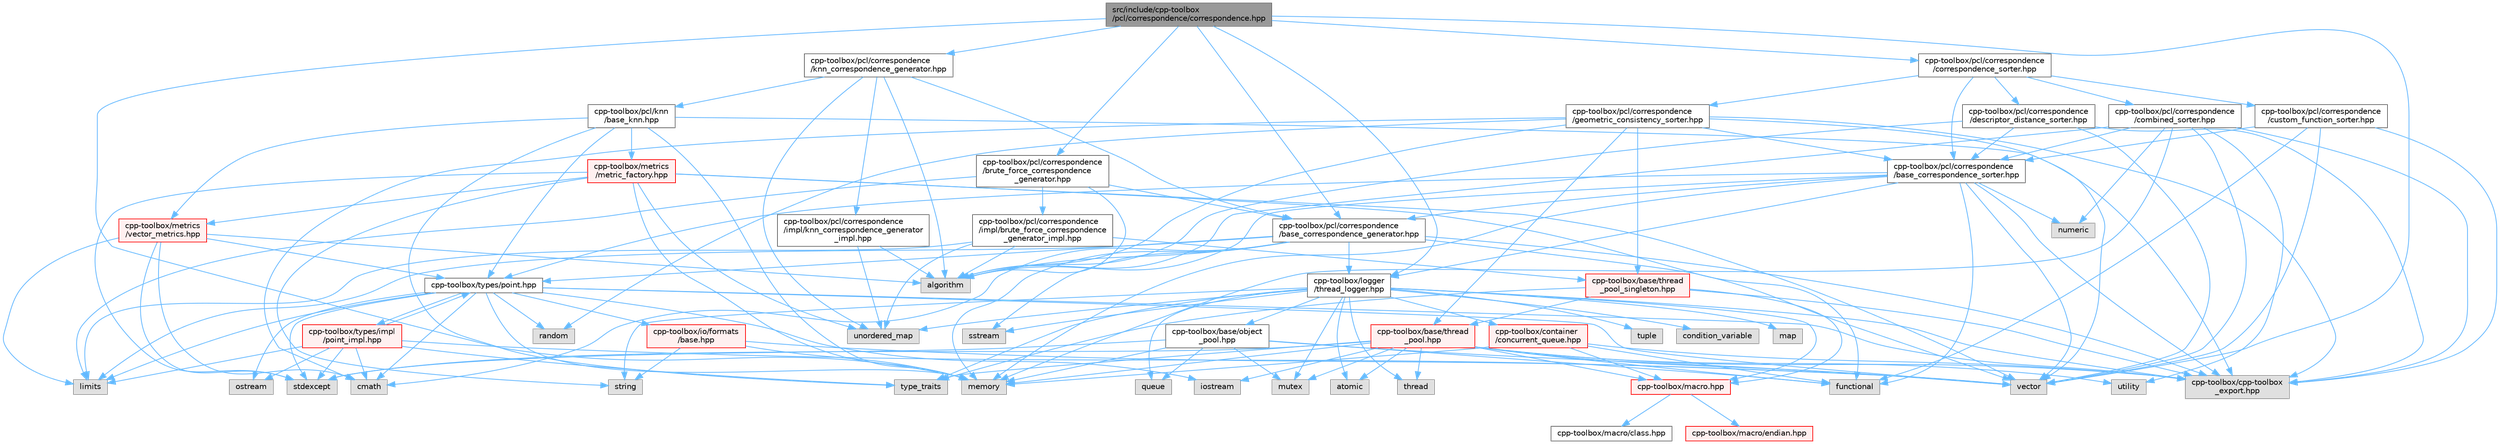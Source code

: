 digraph "src/include/cpp-toolbox/pcl/correspondence/correspondence.hpp"
{
 // LATEX_PDF_SIZE
  bgcolor="transparent";
  edge [fontname=Helvetica,fontsize=10,labelfontname=Helvetica,labelfontsize=10];
  node [fontname=Helvetica,fontsize=10,shape=box,height=0.2,width=0.4];
  Node1 [id="Node000001",label="src/include/cpp-toolbox\l/pcl/correspondence/correspondence.hpp",height=0.2,width=0.4,color="gray40", fillcolor="grey60", style="filled", fontcolor="black",tooltip="对应点生成算法统一导出文件 / Unified export file for correspondence generation algorithms"];
  Node1 -> Node2 [id="edge1_Node000001_Node000002",color="steelblue1",style="solid",tooltip=" "];
  Node2 [id="Node000002",label="cpp-toolbox/pcl/correspondence\l/base_correspondence_generator.hpp",height=0.2,width=0.4,color="grey40", fillcolor="white", style="filled",URL="$base__correspondence__generator_8hpp.html",tooltip=" "];
  Node2 -> Node3 [id="edge2_Node000002_Node000003",color="steelblue1",style="solid",tooltip=" "];
  Node3 [id="Node000003",label="memory",height=0.2,width=0.4,color="grey60", fillcolor="#E0E0E0", style="filled",tooltip=" "];
  Node2 -> Node4 [id="edge3_Node000002_Node000004",color="steelblue1",style="solid",tooltip=" "];
  Node4 [id="Node000004",label="vector",height=0.2,width=0.4,color="grey60", fillcolor="#E0E0E0", style="filled",tooltip=" "];
  Node2 -> Node5 [id="edge4_Node000002_Node000005",color="steelblue1",style="solid",tooltip=" "];
  Node5 [id="Node000005",label="sstream",height=0.2,width=0.4,color="grey60", fillcolor="#E0E0E0", style="filled",tooltip=" "];
  Node2 -> Node6 [id="edge5_Node000002_Node000006",color="steelblue1",style="solid",tooltip=" "];
  Node6 [id="Node000006",label="algorithm",height=0.2,width=0.4,color="grey60", fillcolor="#E0E0E0", style="filled",tooltip=" "];
  Node2 -> Node7 [id="edge6_Node000002_Node000007",color="steelblue1",style="solid",tooltip=" "];
  Node7 [id="Node000007",label="limits",height=0.2,width=0.4,color="grey60", fillcolor="#E0E0E0", style="filled",tooltip=" "];
  Node2 -> Node8 [id="edge7_Node000002_Node000008",color="steelblue1",style="solid",tooltip=" "];
  Node8 [id="Node000008",label="cmath",height=0.2,width=0.4,color="grey60", fillcolor="#E0E0E0", style="filled",tooltip=" "];
  Node2 -> Node9 [id="edge8_Node000002_Node000009",color="steelblue1",style="solid",tooltip=" "];
  Node9 [id="Node000009",label="cpp-toolbox/types/point.hpp",height=0.2,width=0.4,color="grey40", fillcolor="white", style="filled",URL="$point_8hpp.html",tooltip=" "];
  Node9 -> Node8 [id="edge9_Node000009_Node000008",color="steelblue1",style="solid",tooltip=" "];
  Node9 -> Node10 [id="edge10_Node000009_Node000010",color="steelblue1",style="solid",tooltip=" "];
  Node10 [id="Node000010",label="iostream",height=0.2,width=0.4,color="grey60", fillcolor="#E0E0E0", style="filled",tooltip=" "];
  Node9 -> Node7 [id="edge11_Node000009_Node000007",color="steelblue1",style="solid",tooltip=" "];
  Node9 -> Node3 [id="edge12_Node000009_Node000003",color="steelblue1",style="solid",tooltip=" "];
  Node9 -> Node11 [id="edge13_Node000009_Node000011",color="steelblue1",style="solid",tooltip=" "];
  Node11 [id="Node000011",label="ostream",height=0.2,width=0.4,color="grey60", fillcolor="#E0E0E0", style="filled",tooltip=" "];
  Node9 -> Node12 [id="edge14_Node000009_Node000012",color="steelblue1",style="solid",tooltip=" "];
  Node12 [id="Node000012",label="random",height=0.2,width=0.4,color="grey60", fillcolor="#E0E0E0", style="filled",tooltip=" "];
  Node9 -> Node13 [id="edge15_Node000009_Node000013",color="steelblue1",style="solid",tooltip=" "];
  Node13 [id="Node000013",label="stdexcept",height=0.2,width=0.4,color="grey60", fillcolor="#E0E0E0", style="filled",tooltip=" "];
  Node9 -> Node4 [id="edge16_Node000009_Node000004",color="steelblue1",style="solid",tooltip=" "];
  Node9 -> Node14 [id="edge17_Node000009_Node000014",color="steelblue1",style="solid",tooltip=" "];
  Node14 [id="Node000014",label="cpp-toolbox/cpp-toolbox\l_export.hpp",height=0.2,width=0.4,color="grey60", fillcolor="#E0E0E0", style="filled",tooltip=" "];
  Node9 -> Node15 [id="edge18_Node000009_Node000015",color="steelblue1",style="solid",tooltip=" "];
  Node15 [id="Node000015",label="cpp-toolbox/io/formats\l/base.hpp",height=0.2,width=0.4,color="red", fillcolor="#FFF0F0", style="filled",URL="$io_2formats_2base_8hpp.html",tooltip=" "];
  Node15 -> Node3 [id="edge19_Node000015_Node000003",color="steelblue1",style="solid",tooltip=" "];
  Node15 -> Node16 [id="edge20_Node000015_Node000016",color="steelblue1",style="solid",tooltip=" "];
  Node16 [id="Node000016",label="string",height=0.2,width=0.4,color="grey60", fillcolor="#E0E0E0", style="filled",tooltip=" "];
  Node15 -> Node4 [id="edge21_Node000015_Node000004",color="steelblue1",style="solid",tooltip=" "];
  Node9 -> Node25 [id="edge22_Node000009_Node000025",color="steelblue1",style="solid",tooltip=" "];
  Node25 [id="Node000025",label="cpp-toolbox/types/impl\l/point_impl.hpp",height=0.2,width=0.4,color="red", fillcolor="#FFF0F0", style="filled",URL="$point__impl_8hpp.html",tooltip=" "];
  Node25 -> Node8 [id="edge23_Node000025_Node000008",color="steelblue1",style="solid",tooltip=" "];
  Node25 -> Node7 [id="edge24_Node000025_Node000007",color="steelblue1",style="solid",tooltip=" "];
  Node25 -> Node11 [id="edge25_Node000025_Node000011",color="steelblue1",style="solid",tooltip=" "];
  Node25 -> Node13 [id="edge26_Node000025_Node000013",color="steelblue1",style="solid",tooltip=" "];
  Node25 -> Node27 [id="edge27_Node000025_Node000027",color="steelblue1",style="solid",tooltip=" "];
  Node27 [id="Node000027",label="type_traits",height=0.2,width=0.4,color="grey60", fillcolor="#E0E0E0", style="filled",tooltip=" "];
  Node25 -> Node4 [id="edge28_Node000025_Node000004",color="steelblue1",style="solid",tooltip=" "];
  Node25 -> Node9 [id="edge29_Node000025_Node000009",color="steelblue1",style="solid",tooltip=" "];
  Node2 -> Node14 [id="edge30_Node000002_Node000014",color="steelblue1",style="solid",tooltip=" "];
  Node2 -> Node28 [id="edge31_Node000002_Node000028",color="steelblue1",style="solid",tooltip=" "];
  Node28 [id="Node000028",label="cpp-toolbox/logger\l/thread_logger.hpp",height=0.2,width=0.4,color="grey40", fillcolor="white", style="filled",URL="$thread__logger_8hpp.html",tooltip=" "];
  Node28 -> Node29 [id="edge32_Node000028_Node000029",color="steelblue1",style="solid",tooltip=" "];
  Node29 [id="Node000029",label="atomic",height=0.2,width=0.4,color="grey60", fillcolor="#E0E0E0", style="filled",tooltip=" "];
  Node28 -> Node30 [id="edge33_Node000028_Node000030",color="steelblue1",style="solid",tooltip=" "];
  Node30 [id="Node000030",label="condition_variable",height=0.2,width=0.4,color="grey60", fillcolor="#E0E0E0", style="filled",tooltip=" "];
  Node28 -> Node31 [id="edge34_Node000028_Node000031",color="steelblue1",style="solid",tooltip=" "];
  Node31 [id="Node000031",label="map",height=0.2,width=0.4,color="grey60", fillcolor="#E0E0E0", style="filled",tooltip=" "];
  Node28 -> Node32 [id="edge35_Node000028_Node000032",color="steelblue1",style="solid",tooltip=" "];
  Node32 [id="Node000032",label="mutex",height=0.2,width=0.4,color="grey60", fillcolor="#E0E0E0", style="filled",tooltip=" "];
  Node28 -> Node33 [id="edge36_Node000028_Node000033",color="steelblue1",style="solid",tooltip=" "];
  Node33 [id="Node000033",label="queue",height=0.2,width=0.4,color="grey60", fillcolor="#E0E0E0", style="filled",tooltip=" "];
  Node28 -> Node5 [id="edge37_Node000028_Node000005",color="steelblue1",style="solid",tooltip=" "];
  Node28 -> Node16 [id="edge38_Node000028_Node000016",color="steelblue1",style="solid",tooltip=" "];
  Node28 -> Node34 [id="edge39_Node000028_Node000034",color="steelblue1",style="solid",tooltip=" "];
  Node34 [id="Node000034",label="thread",height=0.2,width=0.4,color="grey60", fillcolor="#E0E0E0", style="filled",tooltip=" "];
  Node28 -> Node35 [id="edge40_Node000028_Node000035",color="steelblue1",style="solid",tooltip=" "];
  Node35 [id="Node000035",label="tuple",height=0.2,width=0.4,color="grey60", fillcolor="#E0E0E0", style="filled",tooltip=" "];
  Node28 -> Node27 [id="edge41_Node000028_Node000027",color="steelblue1",style="solid",tooltip=" "];
  Node28 -> Node36 [id="edge42_Node000028_Node000036",color="steelblue1",style="solid",tooltip=" "];
  Node36 [id="Node000036",label="unordered_map",height=0.2,width=0.4,color="grey60", fillcolor="#E0E0E0", style="filled",tooltip=" "];
  Node28 -> Node14 [id="edge43_Node000028_Node000014",color="steelblue1",style="solid",tooltip=" "];
  Node28 -> Node20 [id="edge44_Node000028_Node000020",color="steelblue1",style="solid",tooltip=" "];
  Node20 [id="Node000020",label="cpp-toolbox/macro.hpp",height=0.2,width=0.4,color="red", fillcolor="#FFF0F0", style="filled",URL="$macro_8hpp.html",tooltip="通用的编译器、平台、架构检测和实用宏定义 / Common macros for compiler, platform, architecture detection and utility macro..."];
  Node20 -> Node21 [id="edge45_Node000020_Node000021",color="steelblue1",style="solid",tooltip=" "];
  Node21 [id="Node000021",label="cpp-toolbox/macro/class.hpp",height=0.2,width=0.4,color="grey40", fillcolor="white", style="filled",URL="$class_8hpp.html",tooltip=" "];
  Node20 -> Node22 [id="edge46_Node000020_Node000022",color="steelblue1",style="solid",tooltip=" "];
  Node22 [id="Node000022",label="cpp-toolbox/macro/endian.hpp",height=0.2,width=0.4,color="red", fillcolor="#FFF0F0", style="filled",URL="$endian_8hpp.html",tooltip=" "];
  Node28 -> Node37 [id="edge47_Node000028_Node000037",color="steelblue1",style="solid",tooltip=" "];
  Node37 [id="Node000037",label="cpp-toolbox/container\l/concurrent_queue.hpp",height=0.2,width=0.4,color="red", fillcolor="#FFF0F0", style="filled",URL="$concurrent__queue_8hpp.html",tooltip=" "];
  Node37 -> Node19 [id="edge48_Node000037_Node000019",color="steelblue1",style="solid",tooltip=" "];
  Node19 [id="Node000019",label="functional",height=0.2,width=0.4,color="grey60", fillcolor="#E0E0E0", style="filled",tooltip=" "];
  Node37 -> Node3 [id="edge49_Node000037_Node000003",color="steelblue1",style="solid",tooltip=" "];
  Node37 -> Node14 [id="edge50_Node000037_Node000014",color="steelblue1",style="solid",tooltip=" "];
  Node37 -> Node20 [id="edge51_Node000037_Node000020",color="steelblue1",style="solid",tooltip=" "];
  Node28 -> Node42 [id="edge52_Node000028_Node000042",color="steelblue1",style="solid",tooltip=" "];
  Node42 [id="Node000042",label="cpp-toolbox/base/object\l_pool.hpp",height=0.2,width=0.4,color="grey40", fillcolor="white", style="filled",URL="$object__pool_8hpp.html",tooltip=" "];
  Node42 -> Node19 [id="edge53_Node000042_Node000019",color="steelblue1",style="solid",tooltip=" "];
  Node42 -> Node3 [id="edge54_Node000042_Node000003",color="steelblue1",style="solid",tooltip=" "];
  Node42 -> Node32 [id="edge55_Node000042_Node000032",color="steelblue1",style="solid",tooltip=" "];
  Node42 -> Node33 [id="edge56_Node000042_Node000033",color="steelblue1",style="solid",tooltip=" "];
  Node42 -> Node13 [id="edge57_Node000042_Node000013",color="steelblue1",style="solid",tooltip=" "];
  Node42 -> Node4 [id="edge58_Node000042_Node000004",color="steelblue1",style="solid",tooltip=" "];
  Node1 -> Node43 [id="edge59_Node000001_Node000043",color="steelblue1",style="solid",tooltip=" "];
  Node43 [id="Node000043",label="cpp-toolbox/pcl/correspondence\l/knn_correspondence_generator.hpp",height=0.2,width=0.4,color="grey40", fillcolor="white", style="filled",URL="$knn__correspondence__generator_8hpp.html",tooltip=" "];
  Node43 -> Node2 [id="edge60_Node000043_Node000002",color="steelblue1",style="solid",tooltip=" "];
  Node43 -> Node44 [id="edge61_Node000043_Node000044",color="steelblue1",style="solid",tooltip=" "];
  Node44 [id="Node000044",label="cpp-toolbox/pcl/knn\l/base_knn.hpp",height=0.2,width=0.4,color="grey40", fillcolor="white", style="filled",URL="$base__knn_8hpp.html",tooltip=" "];
  Node44 -> Node3 [id="edge62_Node000044_Node000003",color="steelblue1",style="solid",tooltip=" "];
  Node44 -> Node27 [id="edge63_Node000044_Node000027",color="steelblue1",style="solid",tooltip=" "];
  Node44 -> Node14 [id="edge64_Node000044_Node000014",color="steelblue1",style="solid",tooltip=" "];
  Node44 -> Node9 [id="edge65_Node000044_Node000009",color="steelblue1",style="solid",tooltip=" "];
  Node44 -> Node45 [id="edge66_Node000044_Node000045",color="steelblue1",style="solid",tooltip=" "];
  Node45 [id="Node000045",label="cpp-toolbox/metrics\l/vector_metrics.hpp",height=0.2,width=0.4,color="red", fillcolor="#FFF0F0", style="filled",URL="$vector__metrics_8hpp.html",tooltip=" "];
  Node45 -> Node6 [id="edge67_Node000045_Node000006",color="steelblue1",style="solid",tooltip=" "];
  Node45 -> Node8 [id="edge68_Node000045_Node000008",color="steelblue1",style="solid",tooltip=" "];
  Node45 -> Node7 [id="edge69_Node000045_Node000007",color="steelblue1",style="solid",tooltip=" "];
  Node45 -> Node13 [id="edge70_Node000045_Node000013",color="steelblue1",style="solid",tooltip=" "];
  Node45 -> Node9 [id="edge71_Node000045_Node000009",color="steelblue1",style="solid",tooltip=" "];
  Node44 -> Node49 [id="edge72_Node000044_Node000049",color="steelblue1",style="solid",tooltip=" "];
  Node49 [id="Node000049",label="cpp-toolbox/metrics\l/metric_factory.hpp",height=0.2,width=0.4,color="red", fillcolor="#FFF0F0", style="filled",URL="$metric__factory_8hpp.html",tooltip=" "];
  Node49 -> Node3 [id="edge73_Node000049_Node000003",color="steelblue1",style="solid",tooltip=" "];
  Node49 -> Node16 [id="edge74_Node000049_Node000016",color="steelblue1",style="solid",tooltip=" "];
  Node49 -> Node36 [id="edge75_Node000049_Node000036",color="steelblue1",style="solid",tooltip=" "];
  Node49 -> Node19 [id="edge76_Node000049_Node000019",color="steelblue1",style="solid",tooltip=" "];
  Node49 -> Node13 [id="edge77_Node000049_Node000013",color="steelblue1",style="solid",tooltip=" "];
  Node49 -> Node4 [id="edge78_Node000049_Node000004",color="steelblue1",style="solid",tooltip=" "];
  Node49 -> Node45 [id="edge79_Node000049_Node000045",color="steelblue1",style="solid",tooltip=" "];
  Node43 -> Node36 [id="edge80_Node000043_Node000036",color="steelblue1",style="solid",tooltip=" "];
  Node43 -> Node6 [id="edge81_Node000043_Node000006",color="steelblue1",style="solid",tooltip=" "];
  Node43 -> Node55 [id="edge82_Node000043_Node000055",color="steelblue1",style="solid",tooltip=" "];
  Node55 [id="Node000055",label="cpp-toolbox/pcl/correspondence\l/impl/knn_correspondence_generator\l_impl.hpp",height=0.2,width=0.4,color="grey40", fillcolor="white", style="filled",URL="$knn__correspondence__generator__impl_8hpp.html",tooltip=" "];
  Node55 -> Node6 [id="edge83_Node000055_Node000006",color="steelblue1",style="solid",tooltip=" "];
  Node55 -> Node36 [id="edge84_Node000055_Node000036",color="steelblue1",style="solid",tooltip=" "];
  Node1 -> Node56 [id="edge85_Node000001_Node000056",color="steelblue1",style="solid",tooltip=" "];
  Node56 [id="Node000056",label="cpp-toolbox/pcl/correspondence\l/brute_force_correspondence\l_generator.hpp",height=0.2,width=0.4,color="grey40", fillcolor="white", style="filled",URL="$brute__force__correspondence__generator_8hpp.html",tooltip=" "];
  Node56 -> Node2 [id="edge86_Node000056_Node000002",color="steelblue1",style="solid",tooltip=" "];
  Node56 -> Node6 [id="edge87_Node000056_Node000006",color="steelblue1",style="solid",tooltip=" "];
  Node56 -> Node7 [id="edge88_Node000056_Node000007",color="steelblue1",style="solid",tooltip=" "];
  Node56 -> Node57 [id="edge89_Node000056_Node000057",color="steelblue1",style="solid",tooltip=" "];
  Node57 [id="Node000057",label="cpp-toolbox/pcl/correspondence\l/impl/brute_force_correspondence\l_generator_impl.hpp",height=0.2,width=0.4,color="grey40", fillcolor="white", style="filled",URL="$brute__force__correspondence__generator__impl_8hpp.html",tooltip=" "];
  Node57 -> Node6 [id="edge90_Node000057_Node000006",color="steelblue1",style="solid",tooltip=" "];
  Node57 -> Node7 [id="edge91_Node000057_Node000007",color="steelblue1",style="solid",tooltip=" "];
  Node57 -> Node36 [id="edge92_Node000057_Node000036",color="steelblue1",style="solid",tooltip=" "];
  Node57 -> Node58 [id="edge93_Node000057_Node000058",color="steelblue1",style="solid",tooltip=" "];
  Node58 [id="Node000058",label="cpp-toolbox/base/thread\l_pool_singleton.hpp",height=0.2,width=0.4,color="red", fillcolor="#FFF0F0", style="filled",URL="$thread__pool__singleton_8hpp.html",tooltip=" "];
  Node58 -> Node27 [id="edge94_Node000058_Node000027",color="steelblue1",style="solid",tooltip=" "];
  Node58 -> Node14 [id="edge95_Node000058_Node000014",color="steelblue1",style="solid",tooltip=" "];
  Node58 -> Node20 [id="edge96_Node000058_Node000020",color="steelblue1",style="solid",tooltip=" "];
  Node58 -> Node60 [id="edge97_Node000058_Node000060",color="steelblue1",style="solid",tooltip=" "];
  Node60 [id="Node000060",label="cpp-toolbox/base/thread\l_pool.hpp",height=0.2,width=0.4,color="red", fillcolor="#FFF0F0", style="filled",URL="$thread__pool_8hpp.html",tooltip=" "];
  Node60 -> Node29 [id="edge98_Node000060_Node000029",color="steelblue1",style="solid",tooltip=" "];
  Node60 -> Node19 [id="edge99_Node000060_Node000019",color="steelblue1",style="solid",tooltip=" "];
  Node60 -> Node10 [id="edge100_Node000060_Node000010",color="steelblue1",style="solid",tooltip=" "];
  Node60 -> Node3 [id="edge101_Node000060_Node000003",color="steelblue1",style="solid",tooltip=" "];
  Node60 -> Node32 [id="edge102_Node000060_Node000032",color="steelblue1",style="solid",tooltip=" "];
  Node60 -> Node13 [id="edge103_Node000060_Node000013",color="steelblue1",style="solid",tooltip=" "];
  Node60 -> Node34 [id="edge104_Node000060_Node000034",color="steelblue1",style="solid",tooltip=" "];
  Node60 -> Node27 [id="edge105_Node000060_Node000027",color="steelblue1",style="solid",tooltip=" "];
  Node60 -> Node62 [id="edge106_Node000060_Node000062",color="steelblue1",style="solid",tooltip=" "];
  Node62 [id="Node000062",label="utility",height=0.2,width=0.4,color="grey60", fillcolor="#E0E0E0", style="filled",tooltip=" "];
  Node60 -> Node4 [id="edge107_Node000060_Node000004",color="steelblue1",style="solid",tooltip=" "];
  Node60 -> Node14 [id="edge108_Node000060_Node000014",color="steelblue1",style="solid",tooltip=" "];
  Node60 -> Node20 [id="edge109_Node000060_Node000020",color="steelblue1",style="solid",tooltip=" "];
  Node1 -> Node63 [id="edge110_Node000001_Node000063",color="steelblue1",style="solid",tooltip=" "];
  Node63 [id="Node000063",label="cpp-toolbox/pcl/correspondence\l/correspondence_sorter.hpp",height=0.2,width=0.4,color="grey40", fillcolor="white", style="filled",URL="$correspondence__sorter_8hpp.html",tooltip="对应关系排序器模块的汇总头文件 / Aggregate header for correspondence sorter module"];
  Node63 -> Node64 [id="edge111_Node000063_Node000064",color="steelblue1",style="solid",tooltip=" "];
  Node64 [id="Node000064",label="cpp-toolbox/pcl/correspondence\l/base_correspondence_sorter.hpp",height=0.2,width=0.4,color="grey40", fillcolor="white", style="filled",URL="$base__correspondence__sorter_8hpp.html",tooltip=" "];
  Node64 -> Node6 [id="edge112_Node000064_Node000006",color="steelblue1",style="solid",tooltip=" "];
  Node64 -> Node19 [id="edge113_Node000064_Node000019",color="steelblue1",style="solid",tooltip=" "];
  Node64 -> Node3 [id="edge114_Node000064_Node000003",color="steelblue1",style="solid",tooltip=" "];
  Node64 -> Node52 [id="edge115_Node000064_Node000052",color="steelblue1",style="solid",tooltip=" "];
  Node52 [id="Node000052",label="numeric",height=0.2,width=0.4,color="grey60", fillcolor="#E0E0E0", style="filled",tooltip=" "];
  Node64 -> Node4 [id="edge116_Node000064_Node000004",color="steelblue1",style="solid",tooltip=" "];
  Node64 -> Node14 [id="edge117_Node000064_Node000014",color="steelblue1",style="solid",tooltip=" "];
  Node64 -> Node28 [id="edge118_Node000064_Node000028",color="steelblue1",style="solid",tooltip=" "];
  Node64 -> Node2 [id="edge119_Node000064_Node000002",color="steelblue1",style="solid",tooltip=" "];
  Node64 -> Node9 [id="edge120_Node000064_Node000009",color="steelblue1",style="solid",tooltip=" "];
  Node63 -> Node65 [id="edge121_Node000063_Node000065",color="steelblue1",style="solid",tooltip=" "];
  Node65 [id="Node000065",label="cpp-toolbox/pcl/correspondence\l/combined_sorter.hpp",height=0.2,width=0.4,color="grey40", fillcolor="white", style="filled",URL="$combined__sorter_8hpp.html",tooltip=" "];
  Node65 -> Node6 [id="edge122_Node000065_Node000006",color="steelblue1",style="solid",tooltip=" "];
  Node65 -> Node3 [id="edge123_Node000065_Node000003",color="steelblue1",style="solid",tooltip=" "];
  Node65 -> Node52 [id="edge124_Node000065_Node000052",color="steelblue1",style="solid",tooltip=" "];
  Node65 -> Node62 [id="edge125_Node000065_Node000062",color="steelblue1",style="solid",tooltip=" "];
  Node65 -> Node4 [id="edge126_Node000065_Node000004",color="steelblue1",style="solid",tooltip=" "];
  Node65 -> Node14 [id="edge127_Node000065_Node000014",color="steelblue1",style="solid",tooltip=" "];
  Node65 -> Node64 [id="edge128_Node000065_Node000064",color="steelblue1",style="solid",tooltip=" "];
  Node63 -> Node66 [id="edge129_Node000063_Node000066",color="steelblue1",style="solid",tooltip=" "];
  Node66 [id="Node000066",label="cpp-toolbox/pcl/correspondence\l/custom_function_sorter.hpp",height=0.2,width=0.4,color="grey40", fillcolor="white", style="filled",URL="$custom__function__sorter_8hpp.html",tooltip=" "];
  Node66 -> Node19 [id="edge130_Node000066_Node000019",color="steelblue1",style="solid",tooltip=" "];
  Node66 -> Node4 [id="edge131_Node000066_Node000004",color="steelblue1",style="solid",tooltip=" "];
  Node66 -> Node14 [id="edge132_Node000066_Node000014",color="steelblue1",style="solid",tooltip=" "];
  Node66 -> Node64 [id="edge133_Node000066_Node000064",color="steelblue1",style="solid",tooltip=" "];
  Node63 -> Node67 [id="edge134_Node000063_Node000067",color="steelblue1",style="solid",tooltip=" "];
  Node67 [id="Node000067",label="cpp-toolbox/pcl/correspondence\l/descriptor_distance_sorter.hpp",height=0.2,width=0.4,color="grey40", fillcolor="white", style="filled",URL="$descriptor__distance__sorter_8hpp.html",tooltip=" "];
  Node67 -> Node6 [id="edge135_Node000067_Node000006",color="steelblue1",style="solid",tooltip=" "];
  Node67 -> Node4 [id="edge136_Node000067_Node000004",color="steelblue1",style="solid",tooltip=" "];
  Node67 -> Node14 [id="edge137_Node000067_Node000014",color="steelblue1",style="solid",tooltip=" "];
  Node67 -> Node64 [id="edge138_Node000067_Node000064",color="steelblue1",style="solid",tooltip=" "];
  Node63 -> Node68 [id="edge139_Node000063_Node000068",color="steelblue1",style="solid",tooltip=" "];
  Node68 [id="Node000068",label="cpp-toolbox/pcl/correspondence\l/geometric_consistency_sorter.hpp",height=0.2,width=0.4,color="grey40", fillcolor="white", style="filled",URL="$geometric__consistency__sorter_8hpp.html",tooltip=" "];
  Node68 -> Node6 [id="edge140_Node000068_Node000006",color="steelblue1",style="solid",tooltip=" "];
  Node68 -> Node8 [id="edge141_Node000068_Node000008",color="steelblue1",style="solid",tooltip=" "];
  Node68 -> Node12 [id="edge142_Node000068_Node000012",color="steelblue1",style="solid",tooltip=" "];
  Node68 -> Node4 [id="edge143_Node000068_Node000004",color="steelblue1",style="solid",tooltip=" "];
  Node68 -> Node60 [id="edge144_Node000068_Node000060",color="steelblue1",style="solid",tooltip=" "];
  Node68 -> Node58 [id="edge145_Node000068_Node000058",color="steelblue1",style="solid",tooltip=" "];
  Node68 -> Node14 [id="edge146_Node000068_Node000014",color="steelblue1",style="solid",tooltip=" "];
  Node68 -> Node64 [id="edge147_Node000068_Node000064",color="steelblue1",style="solid",tooltip=" "];
  Node1 -> Node28 [id="edge148_Node000001_Node000028",color="steelblue1",style="solid",tooltip=" "];
  Node1 -> Node3 [id="edge149_Node000001_Node000003",color="steelblue1",style="solid",tooltip=" "];
  Node1 -> Node4 [id="edge150_Node000001_Node000004",color="steelblue1",style="solid",tooltip=" "];
}
